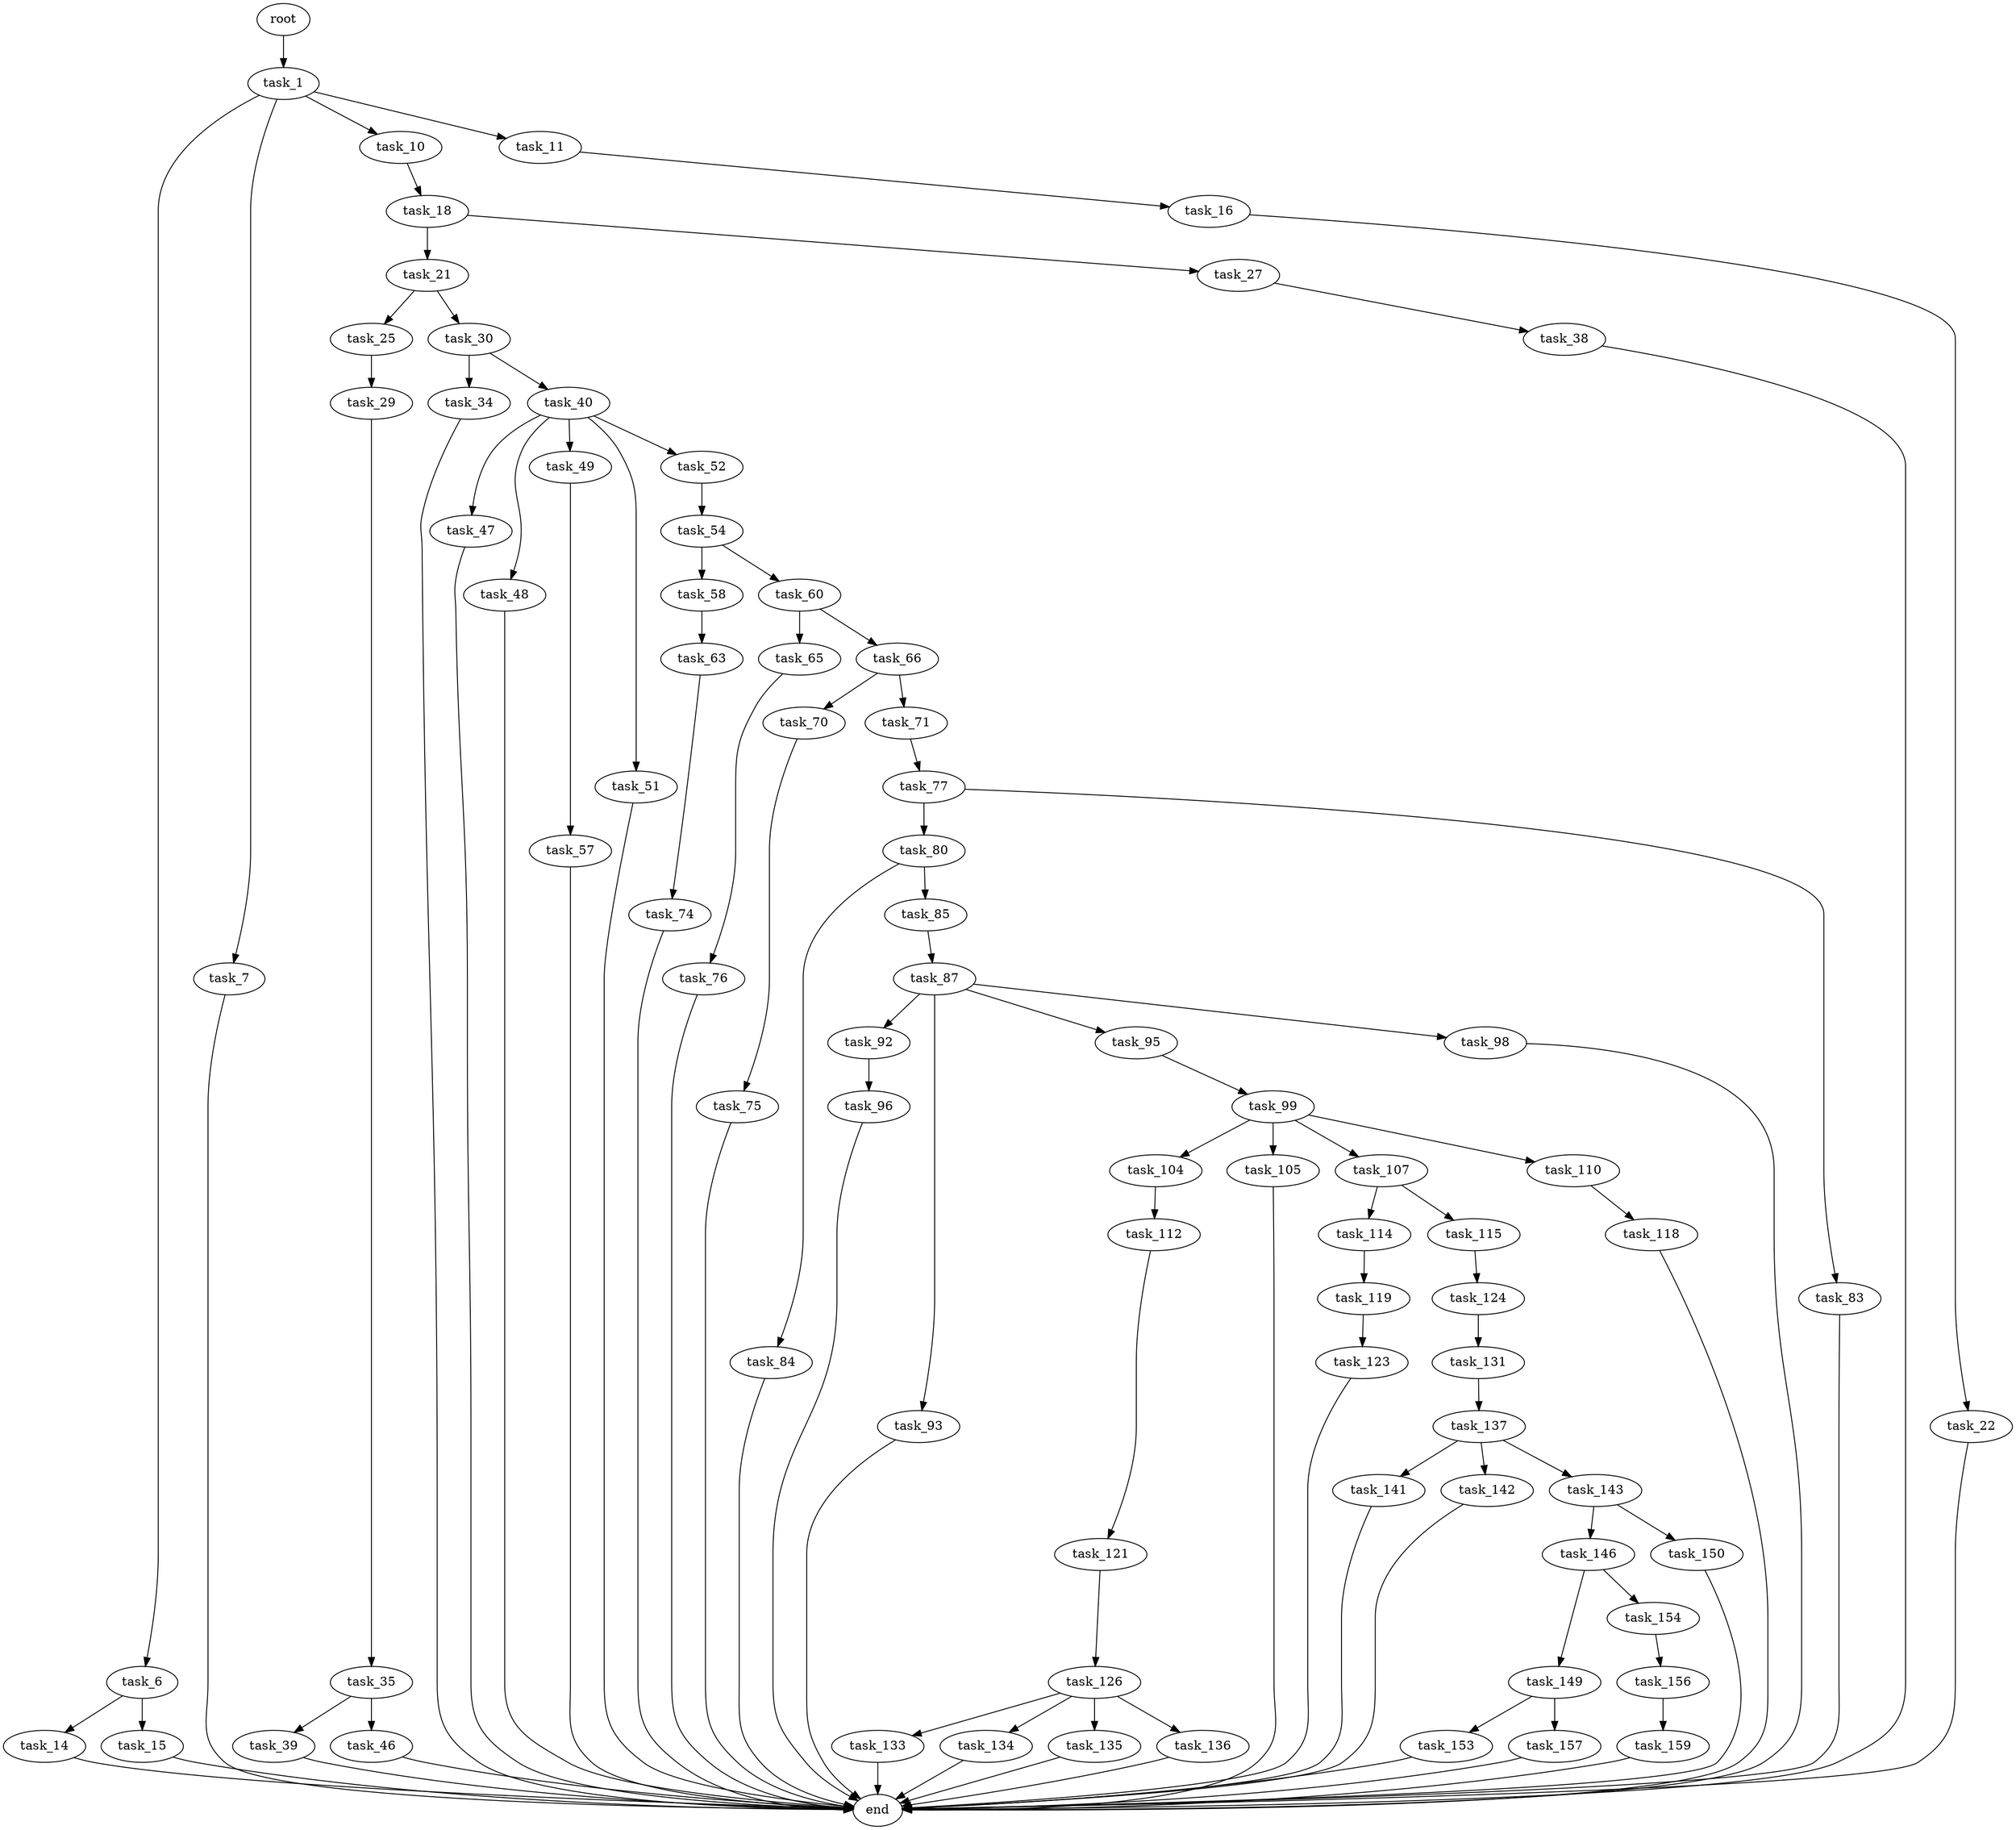 digraph G {
  root [size="0.000000"];
  task_1 [size="22566016190.000000"];
  task_6 [size="28991029248.000000"];
  task_7 [size="33464314561.000000"];
  task_10 [size="231928233984.000000"];
  task_11 [size="4707420839.000000"];
  task_14 [size="28991029248.000000"];
  task_15 [size="368293445632.000000"];
  end [size="0.000000"];
  task_18 [size="26857443862.000000"];
  task_16 [size="231928233984.000000"];
  task_22 [size="22519966489.000000"];
  task_21 [size="254410313660.000000"];
  task_27 [size="1078958060874.000000"];
  task_25 [size="412628530462.000000"];
  task_30 [size="243061786811.000000"];
  task_29 [size="18505833868.000000"];
  task_38 [size="549755813888.000000"];
  task_35 [size="369347787963.000000"];
  task_34 [size="134217728000.000000"];
  task_40 [size="1073741824000.000000"];
  task_39 [size="28991029248.000000"];
  task_46 [size="3501619914.000000"];
  task_47 [size="1073741824000.000000"];
  task_48 [size="26901679657.000000"];
  task_49 [size="231928233984.000000"];
  task_51 [size="36006750882.000000"];
  task_52 [size="782757789696.000000"];
  task_57 [size="782757789696.000000"];
  task_54 [size="10888664484.000000"];
  task_58 [size="3114762858.000000"];
  task_60 [size="15616307513.000000"];
  task_63 [size="371979703838.000000"];
  task_65 [size="47705993941.000000"];
  task_66 [size="921120231751.000000"];
  task_74 [size="1119764250635.000000"];
  task_76 [size="415687466.000000"];
  task_70 [size="39604501212.000000"];
  task_71 [size="40344957369.000000"];
  task_75 [size="19497894922.000000"];
  task_77 [size="446002706059.000000"];
  task_80 [size="1073741824000.000000"];
  task_83 [size="3375630173.000000"];
  task_84 [size="4774641166.000000"];
  task_85 [size="368293445632.000000"];
  task_87 [size="134217728000.000000"];
  task_92 [size="187043945575.000000"];
  task_93 [size="994053700284.000000"];
  task_95 [size="8589934592.000000"];
  task_98 [size="3977997040.000000"];
  task_96 [size="134217728000.000000"];
  task_99 [size="1903550538.000000"];
  task_104 [size="1699905984.000000"];
  task_105 [size="3739389616.000000"];
  task_107 [size="530637145664.000000"];
  task_110 [size="28991029248.000000"];
  task_112 [size="8589934592.000000"];
  task_114 [size="12863443296.000000"];
  task_115 [size="21213241536.000000"];
  task_118 [size="26969307312.000000"];
  task_121 [size="1073741824000.000000"];
  task_119 [size="1073741824000.000000"];
  task_124 [size="32543472252.000000"];
  task_123 [size="19116322921.000000"];
  task_126 [size="56015151234.000000"];
  task_131 [size="8589934592.000000"];
  task_133 [size="368293445632.000000"];
  task_134 [size="1425727534.000000"];
  task_135 [size="23070752903.000000"];
  task_136 [size="17365948022.000000"];
  task_137 [size="782757789696.000000"];
  task_141 [size="25194121625.000000"];
  task_142 [size="108901010313.000000"];
  task_143 [size="140203285129.000000"];
  task_146 [size="14706665098.000000"];
  task_150 [size="134217728000.000000"];
  task_149 [size="41843230377.000000"];
  task_154 [size="615522426152.000000"];
  task_153 [size="70995476740.000000"];
  task_157 [size="20869302281.000000"];
  task_156 [size="13040805921.000000"];
  task_159 [size="549755813888.000000"];

  root -> task_1 [size="1.000000"];
  task_1 -> task_6 [size="536870912.000000"];
  task_1 -> task_7 [size="536870912.000000"];
  task_1 -> task_10 [size="536870912.000000"];
  task_1 -> task_11 [size="536870912.000000"];
  task_6 -> task_14 [size="75497472.000000"];
  task_6 -> task_15 [size="75497472.000000"];
  task_7 -> end [size="1.000000"];
  task_10 -> task_18 [size="301989888.000000"];
  task_11 -> task_16 [size="75497472.000000"];
  task_14 -> end [size="1.000000"];
  task_15 -> end [size="1.000000"];
  task_18 -> task_21 [size="838860800.000000"];
  task_18 -> task_27 [size="838860800.000000"];
  task_16 -> task_22 [size="301989888.000000"];
  task_22 -> end [size="1.000000"];
  task_21 -> task_25 [size="209715200.000000"];
  task_21 -> task_30 [size="209715200.000000"];
  task_27 -> task_38 [size="679477248.000000"];
  task_25 -> task_29 [size="301989888.000000"];
  task_30 -> task_34 [size="301989888.000000"];
  task_30 -> task_40 [size="301989888.000000"];
  task_29 -> task_35 [size="536870912.000000"];
  task_38 -> end [size="1.000000"];
  task_35 -> task_39 [size="411041792.000000"];
  task_35 -> task_46 [size="411041792.000000"];
  task_34 -> end [size="1.000000"];
  task_40 -> task_47 [size="838860800.000000"];
  task_40 -> task_48 [size="838860800.000000"];
  task_40 -> task_49 [size="838860800.000000"];
  task_40 -> task_51 [size="838860800.000000"];
  task_40 -> task_52 [size="838860800.000000"];
  task_39 -> end [size="1.000000"];
  task_46 -> end [size="1.000000"];
  task_47 -> end [size="1.000000"];
  task_48 -> end [size="1.000000"];
  task_49 -> task_57 [size="301989888.000000"];
  task_51 -> end [size="1.000000"];
  task_52 -> task_54 [size="679477248.000000"];
  task_57 -> end [size="1.000000"];
  task_54 -> task_58 [size="33554432.000000"];
  task_54 -> task_60 [size="33554432.000000"];
  task_58 -> task_63 [size="134217728.000000"];
  task_60 -> task_65 [size="301989888.000000"];
  task_60 -> task_66 [size="301989888.000000"];
  task_63 -> task_74 [size="411041792.000000"];
  task_65 -> task_76 [size="838860800.000000"];
  task_66 -> task_70 [size="838860800.000000"];
  task_66 -> task_71 [size="838860800.000000"];
  task_74 -> end [size="1.000000"];
  task_76 -> end [size="1.000000"];
  task_70 -> task_75 [size="134217728.000000"];
  task_71 -> task_77 [size="838860800.000000"];
  task_75 -> end [size="1.000000"];
  task_77 -> task_80 [size="301989888.000000"];
  task_77 -> task_83 [size="301989888.000000"];
  task_80 -> task_84 [size="838860800.000000"];
  task_80 -> task_85 [size="838860800.000000"];
  task_83 -> end [size="1.000000"];
  task_84 -> end [size="1.000000"];
  task_85 -> task_87 [size="411041792.000000"];
  task_87 -> task_92 [size="209715200.000000"];
  task_87 -> task_93 [size="209715200.000000"];
  task_87 -> task_95 [size="209715200.000000"];
  task_87 -> task_98 [size="209715200.000000"];
  task_92 -> task_96 [size="411041792.000000"];
  task_93 -> end [size="1.000000"];
  task_95 -> task_99 [size="33554432.000000"];
  task_98 -> end [size="1.000000"];
  task_96 -> end [size="1.000000"];
  task_99 -> task_104 [size="33554432.000000"];
  task_99 -> task_105 [size="33554432.000000"];
  task_99 -> task_107 [size="33554432.000000"];
  task_99 -> task_110 [size="33554432.000000"];
  task_104 -> task_112 [size="209715200.000000"];
  task_105 -> end [size="1.000000"];
  task_107 -> task_114 [size="838860800.000000"];
  task_107 -> task_115 [size="838860800.000000"];
  task_110 -> task_118 [size="75497472.000000"];
  task_112 -> task_121 [size="33554432.000000"];
  task_114 -> task_119 [size="411041792.000000"];
  task_115 -> task_124 [size="536870912.000000"];
  task_118 -> end [size="1.000000"];
  task_121 -> task_126 [size="838860800.000000"];
  task_119 -> task_123 [size="838860800.000000"];
  task_124 -> task_131 [size="536870912.000000"];
  task_123 -> end [size="1.000000"];
  task_126 -> task_133 [size="209715200.000000"];
  task_126 -> task_134 [size="209715200.000000"];
  task_126 -> task_135 [size="209715200.000000"];
  task_126 -> task_136 [size="209715200.000000"];
  task_131 -> task_137 [size="33554432.000000"];
  task_133 -> end [size="1.000000"];
  task_134 -> end [size="1.000000"];
  task_135 -> end [size="1.000000"];
  task_136 -> end [size="1.000000"];
  task_137 -> task_141 [size="679477248.000000"];
  task_137 -> task_142 [size="679477248.000000"];
  task_137 -> task_143 [size="679477248.000000"];
  task_141 -> end [size="1.000000"];
  task_142 -> end [size="1.000000"];
  task_143 -> task_146 [size="301989888.000000"];
  task_143 -> task_150 [size="301989888.000000"];
  task_146 -> task_149 [size="301989888.000000"];
  task_146 -> task_154 [size="301989888.000000"];
  task_150 -> end [size="1.000000"];
  task_149 -> task_153 [size="33554432.000000"];
  task_149 -> task_157 [size="33554432.000000"];
  task_154 -> task_156 [size="838860800.000000"];
  task_153 -> end [size="1.000000"];
  task_157 -> end [size="1.000000"];
  task_156 -> task_159 [size="209715200.000000"];
  task_159 -> end [size="1.000000"];
}
